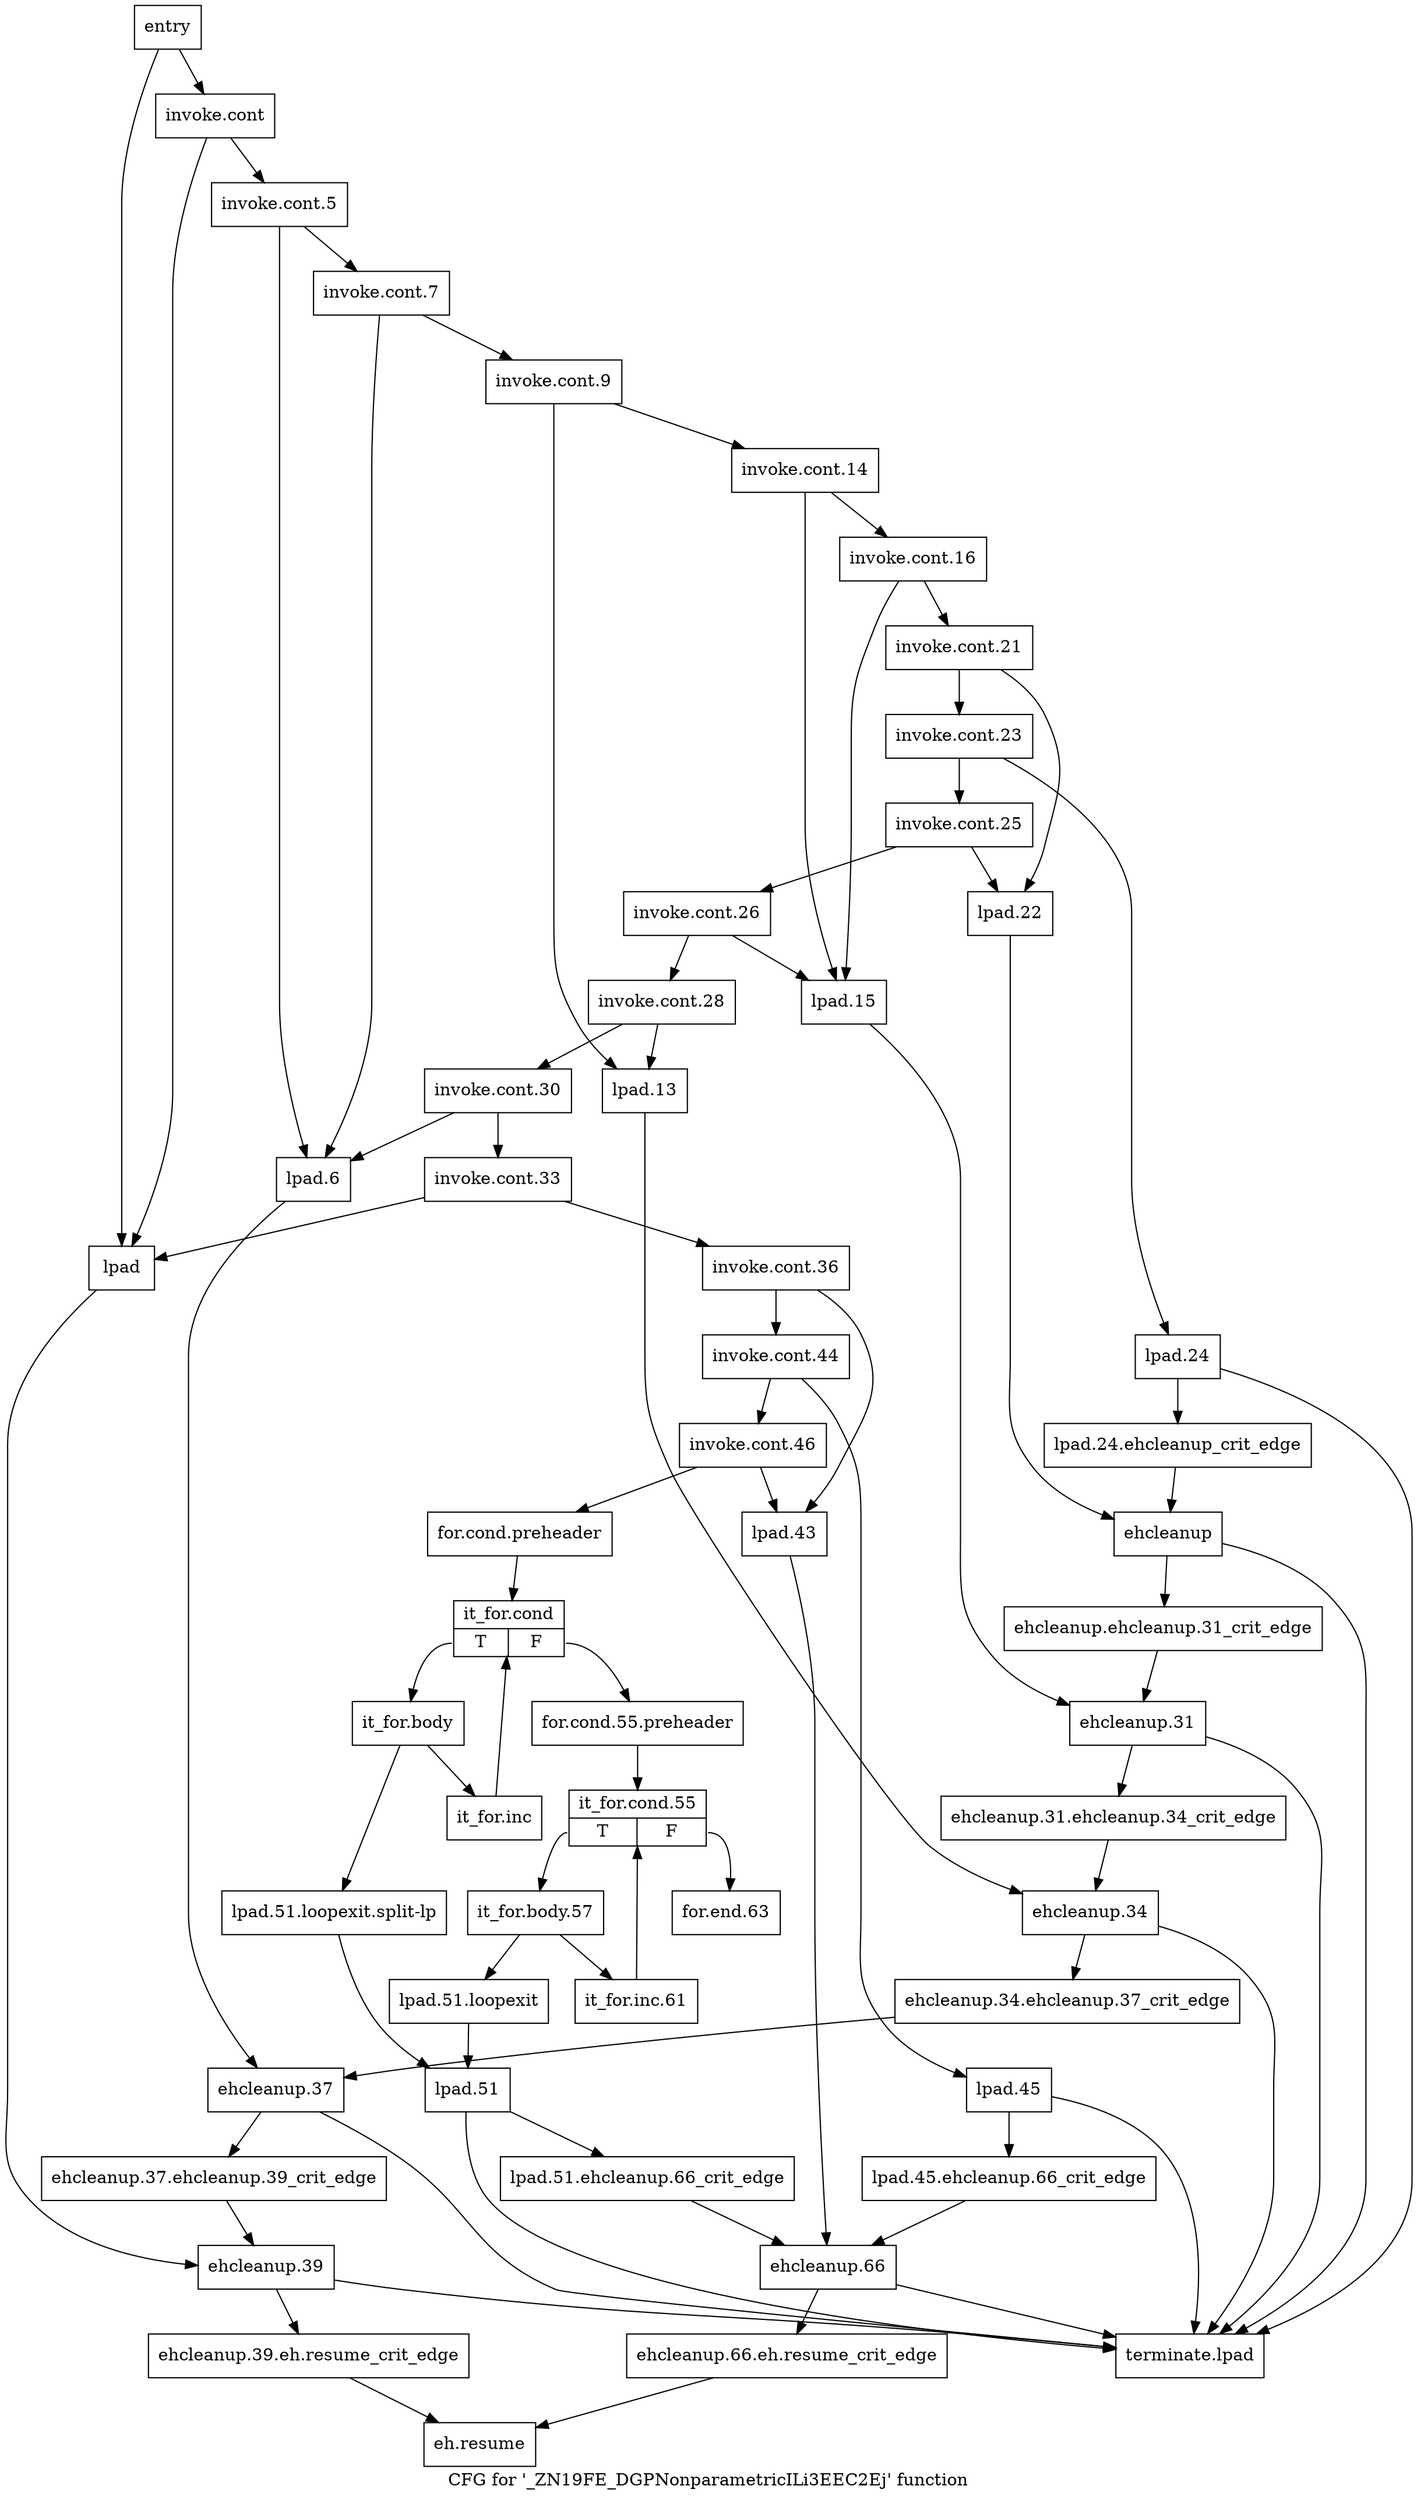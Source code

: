 digraph "CFG for '_ZN19FE_DGPNonparametricILi3EEC2Ej' function" {
	label="CFG for '_ZN19FE_DGPNonparametricILi3EEC2Ej' function";

	Node0x4e75050 [shape=record,label="{entry}"];
	Node0x4e75050 -> Node0x4e750a0;
	Node0x4e75050 -> Node0x4e75730;
	Node0x4e750a0 [shape=record,label="{invoke.cont}"];
	Node0x4e750a0 -> Node0x4e750f0;
	Node0x4e750a0 -> Node0x4e75730;
	Node0x4e750f0 [shape=record,label="{invoke.cont.5}"];
	Node0x4e750f0 -> Node0x4e75140;
	Node0x4e750f0 -> Node0x4e75780;
	Node0x4e75140 [shape=record,label="{invoke.cont.7}"];
	Node0x4e75140 -> Node0x4e75190;
	Node0x4e75140 -> Node0x4e75780;
	Node0x4e75190 [shape=record,label="{invoke.cont.9}"];
	Node0x4e75190 -> Node0x4e751e0;
	Node0x4e75190 -> Node0x4e757d0;
	Node0x4e751e0 [shape=record,label="{invoke.cont.14}"];
	Node0x4e751e0 -> Node0x4e75230;
	Node0x4e751e0 -> Node0x4e75820;
	Node0x4e75230 [shape=record,label="{invoke.cont.16}"];
	Node0x4e75230 -> Node0x4e75280;
	Node0x4e75230 -> Node0x4e75820;
	Node0x4e75280 [shape=record,label="{invoke.cont.21}"];
	Node0x4e75280 -> Node0x4e752d0;
	Node0x4e75280 -> Node0x4e75870;
	Node0x4e752d0 [shape=record,label="{invoke.cont.23}"];
	Node0x4e752d0 -> Node0x4e75320;
	Node0x4e752d0 -> Node0x4e758c0;
	Node0x4e75320 [shape=record,label="{invoke.cont.25}"];
	Node0x4e75320 -> Node0x4e75370;
	Node0x4e75320 -> Node0x4e75870;
	Node0x4e75370 [shape=record,label="{invoke.cont.26}"];
	Node0x4e75370 -> Node0x4e753c0;
	Node0x4e75370 -> Node0x4e75820;
	Node0x4e753c0 [shape=record,label="{invoke.cont.28}"];
	Node0x4e753c0 -> Node0x4e75410;
	Node0x4e753c0 -> Node0x4e757d0;
	Node0x4e75410 [shape=record,label="{invoke.cont.30}"];
	Node0x4e75410 -> Node0x4e75460;
	Node0x4e75410 -> Node0x4e75780;
	Node0x4e75460 [shape=record,label="{invoke.cont.33}"];
	Node0x4e75460 -> Node0x4e754b0;
	Node0x4e75460 -> Node0x4e75730;
	Node0x4e754b0 [shape=record,label="{invoke.cont.36}"];
	Node0x4e754b0 -> Node0x4e75500;
	Node0x4e754b0 -> Node0x4e75c80;
	Node0x4e75500 [shape=record,label="{invoke.cont.44}"];
	Node0x4e75500 -> Node0x4e75550;
	Node0x4e75500 -> Node0x4e75cd0;
	Node0x4e75550 [shape=record,label="{invoke.cont.46}"];
	Node0x4e75550 -> Node0x4e755a0;
	Node0x4e75550 -> Node0x4e75c80;
	Node0x4e755a0 [shape=record,label="{for.cond.preheader}"];
	Node0x4e755a0 -> Node0x4e755f0;
	Node0x4e755f0 [shape=record,label="{it_for.cond|{<s0>T|<s1>F}}"];
	Node0x4e755f0:s0 -> Node0x4e75690;
	Node0x4e755f0:s1 -> Node0x4e75640;
	Node0x4e75640 [shape=record,label="{for.cond.55.preheader}"];
	Node0x4e75640 -> Node0x4e75eb0;
	Node0x4e75690 [shape=record,label="{it_for.body}"];
	Node0x4e75690 -> Node0x4e756e0;
	Node0x4e75690 -> Node0x4e75dc0;
	Node0x4e756e0 [shape=record,label="{it_for.inc}"];
	Node0x4e756e0 -> Node0x4e755f0;
	Node0x4e75730 [shape=record,label="{lpad}"];
	Node0x4e75730 -> Node0x4e75be0;
	Node0x4e75780 [shape=record,label="{lpad.6}"];
	Node0x4e75780 -> Node0x4e75b40;
	Node0x4e757d0 [shape=record,label="{lpad.13}"];
	Node0x4e757d0 -> Node0x4e75aa0;
	Node0x4e75820 [shape=record,label="{lpad.15}"];
	Node0x4e75820 -> Node0x4e75a00;
	Node0x4e75870 [shape=record,label="{lpad.22}"];
	Node0x4e75870 -> Node0x4e75960;
	Node0x4e758c0 [shape=record,label="{lpad.24}"];
	Node0x4e758c0 -> Node0x4e75910;
	Node0x4e758c0 -> Node0x4e760e0;
	Node0x4e75910 [shape=record,label="{lpad.24.ehcleanup_crit_edge}"];
	Node0x4e75910 -> Node0x4e75960;
	Node0x4e75960 [shape=record,label="{ehcleanup}"];
	Node0x4e75960 -> Node0x4e759b0;
	Node0x4e75960 -> Node0x4e760e0;
	Node0x4e759b0 [shape=record,label="{ehcleanup.ehcleanup.31_crit_edge}"];
	Node0x4e759b0 -> Node0x4e75a00;
	Node0x4e75a00 [shape=record,label="{ehcleanup.31}"];
	Node0x4e75a00 -> Node0x4e75a50;
	Node0x4e75a00 -> Node0x4e760e0;
	Node0x4e75a50 [shape=record,label="{ehcleanup.31.ehcleanup.34_crit_edge}"];
	Node0x4e75a50 -> Node0x4e75aa0;
	Node0x4e75aa0 [shape=record,label="{ehcleanup.34}"];
	Node0x4e75aa0 -> Node0x4e75af0;
	Node0x4e75aa0 -> Node0x4e760e0;
	Node0x4e75af0 [shape=record,label="{ehcleanup.34.ehcleanup.37_crit_edge}"];
	Node0x4e75af0 -> Node0x4e75b40;
	Node0x4e75b40 [shape=record,label="{ehcleanup.37}"];
	Node0x4e75b40 -> Node0x4e75b90;
	Node0x4e75b40 -> Node0x4e760e0;
	Node0x4e75b90 [shape=record,label="{ehcleanup.37.ehcleanup.39_crit_edge}"];
	Node0x4e75b90 -> Node0x4e75be0;
	Node0x4e75be0 [shape=record,label="{ehcleanup.39}"];
	Node0x4e75be0 -> Node0x4e75c30;
	Node0x4e75be0 -> Node0x4e760e0;
	Node0x4e75c30 [shape=record,label="{ehcleanup.39.eh.resume_crit_edge}"];
	Node0x4e75c30 -> Node0x4e76090;
	Node0x4e75c80 [shape=record,label="{lpad.43}"];
	Node0x4e75c80 -> Node0x4e75ff0;
	Node0x4e75cd0 [shape=record,label="{lpad.45}"];
	Node0x4e75cd0 -> Node0x4e75d20;
	Node0x4e75cd0 -> Node0x4e760e0;
	Node0x4e75d20 [shape=record,label="{lpad.45.ehcleanup.66_crit_edge}"];
	Node0x4e75d20 -> Node0x4e75ff0;
	Node0x4e75d70 [shape=record,label="{lpad.51.loopexit}"];
	Node0x4e75d70 -> Node0x4e75e10;
	Node0x4e75dc0 [shape=record,label="{lpad.51.loopexit.split-lp}"];
	Node0x4e75dc0 -> Node0x4e75e10;
	Node0x4e75e10 [shape=record,label="{lpad.51}"];
	Node0x4e75e10 -> Node0x4e75e60;
	Node0x4e75e10 -> Node0x4e760e0;
	Node0x4e75e60 [shape=record,label="{lpad.51.ehcleanup.66_crit_edge}"];
	Node0x4e75e60 -> Node0x4e75ff0;
	Node0x4e75eb0 [shape=record,label="{it_for.cond.55|{<s0>T|<s1>F}}"];
	Node0x4e75eb0:s0 -> Node0x4e75f00;
	Node0x4e75eb0:s1 -> Node0x4e75fa0;
	Node0x4e75f00 [shape=record,label="{it_for.body.57}"];
	Node0x4e75f00 -> Node0x4e75f50;
	Node0x4e75f00 -> Node0x4e75d70;
	Node0x4e75f50 [shape=record,label="{it_for.inc.61}"];
	Node0x4e75f50 -> Node0x4e75eb0;
	Node0x4e75fa0 [shape=record,label="{for.end.63}"];
	Node0x4e75ff0 [shape=record,label="{ehcleanup.66}"];
	Node0x4e75ff0 -> Node0x4e76040;
	Node0x4e75ff0 -> Node0x4e760e0;
	Node0x4e76040 [shape=record,label="{ehcleanup.66.eh.resume_crit_edge}"];
	Node0x4e76040 -> Node0x4e76090;
	Node0x4e76090 [shape=record,label="{eh.resume}"];
	Node0x4e760e0 [shape=record,label="{terminate.lpad}"];
}
